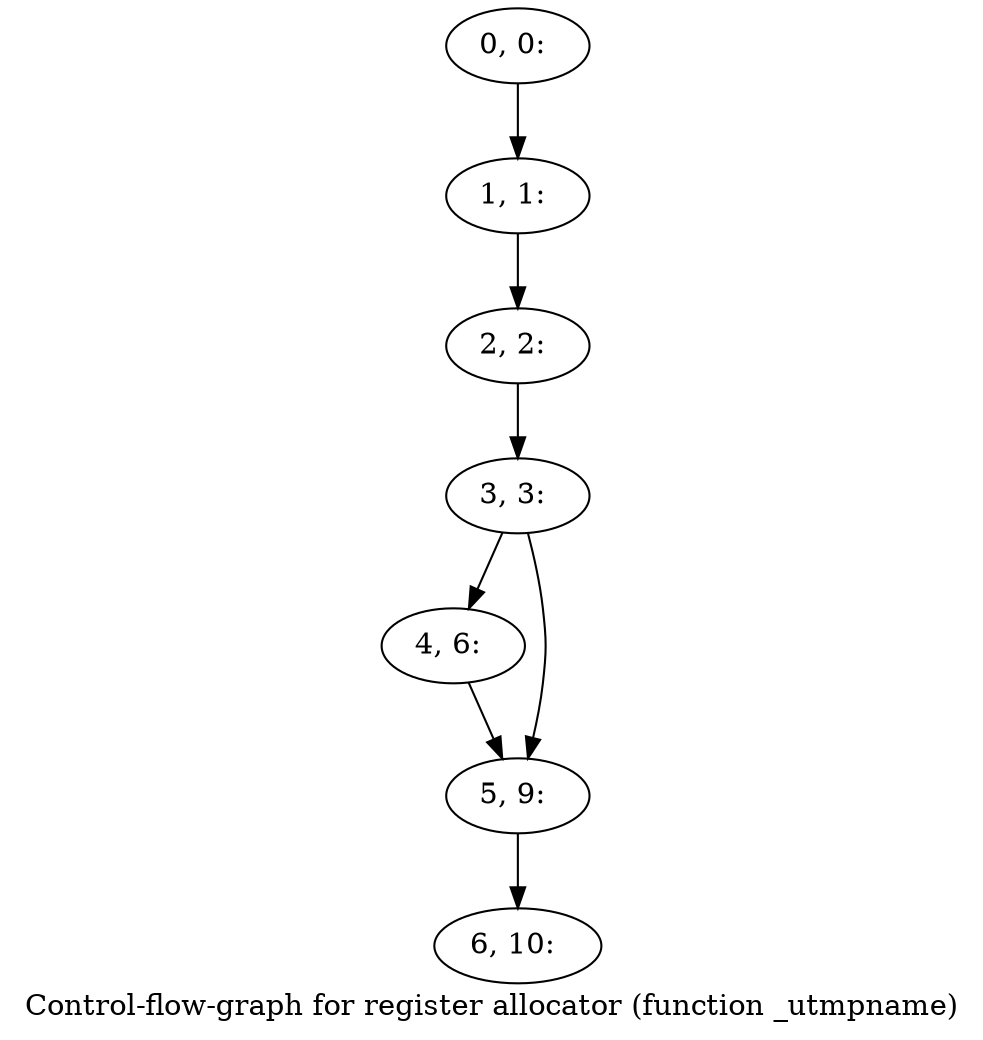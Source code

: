 digraph G {
graph [label="Control-flow-graph for register allocator (function _utmpname)"]
0[label="0, 0: "];
1[label="1, 1: "];
2[label="2, 2: "];
3[label="3, 3: "];
4[label="4, 6: "];
5[label="5, 9: "];
6[label="6, 10: "];
0->1 ;
1->2 ;
2->3 ;
3->4 ;
3->5 ;
4->5 ;
5->6 ;
}
